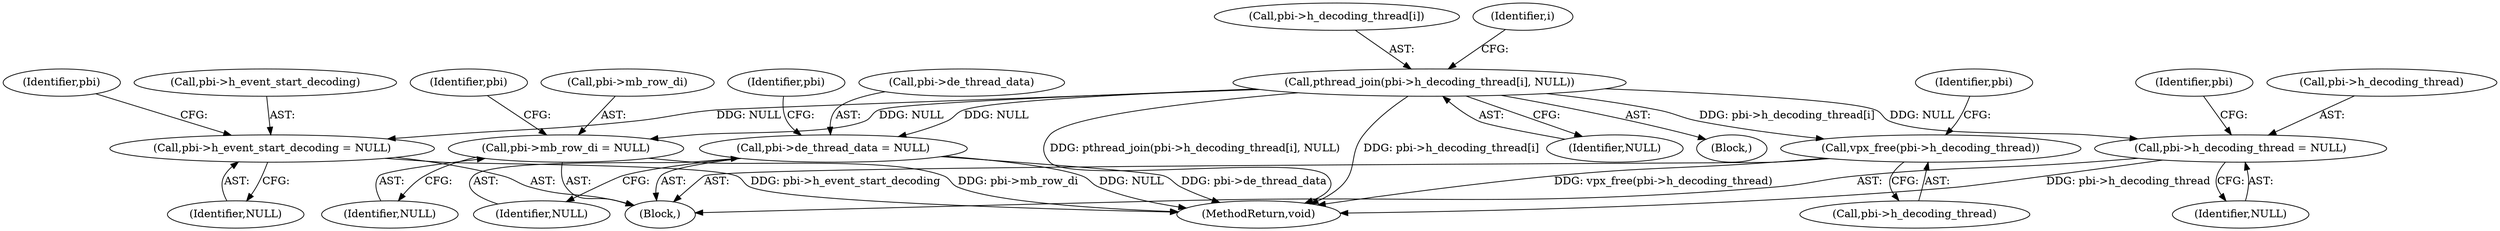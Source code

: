 digraph "0_Android_6886e8e0a9db2dbad723dc37a548233e004b33bc_2@API" {
"1000135" [label="(Call,pthread_join(pbi->h_decoding_thread[i], NULL))"];
"1000166" [label="(Call,vpx_free(pbi->h_decoding_thread))"];
"1000170" [label="(Call,pbi->h_decoding_thread = NULL)"];
"1000179" [label="(Call,pbi->h_event_start_decoding = NULL)"];
"1000188" [label="(Call,pbi->mb_row_di = NULL)"];
"1000197" [label="(Call,pbi->de_thread_data = NULL)"];
"1000135" [label="(Call,pthread_join(pbi->h_decoding_thread[i], NULL))"];
"1000201" [label="(Identifier,NULL)"];
"1000189" [label="(Call,pbi->mb_row_di)"];
"1000195" [label="(Identifier,pbi)"];
"1000109" [label="(Block,)"];
"1000203" [label="(Identifier,pbi)"];
"1000179" [label="(Call,pbi->h_event_start_decoding = NULL)"];
"1000174" [label="(Identifier,NULL)"];
"1000170" [label="(Call,pbi->h_decoding_thread = NULL)"];
"1000166" [label="(Call,vpx_free(pbi->h_decoding_thread))"];
"1000171" [label="(Call,pbi->h_decoding_thread)"];
"1000192" [label="(Identifier,NULL)"];
"1000209" [label="(MethodReturn,void)"];
"1000180" [label="(Call,pbi->h_event_start_decoding)"];
"1000186" [label="(Identifier,pbi)"];
"1000177" [label="(Identifier,pbi)"];
"1000127" [label="(Block,)"];
"1000141" [label="(Identifier,NULL)"];
"1000198" [label="(Call,pbi->de_thread_data)"];
"1000136" [label="(Call,pbi->h_decoding_thread[i])"];
"1000126" [label="(Identifier,i)"];
"1000167" [label="(Call,pbi->h_decoding_thread)"];
"1000183" [label="(Identifier,NULL)"];
"1000188" [label="(Call,pbi->mb_row_di = NULL)"];
"1000197" [label="(Call,pbi->de_thread_data = NULL)"];
"1000172" [label="(Identifier,pbi)"];
"1000135" -> "1000127"  [label="AST: "];
"1000135" -> "1000141"  [label="CFG: "];
"1000136" -> "1000135"  [label="AST: "];
"1000141" -> "1000135"  [label="AST: "];
"1000126" -> "1000135"  [label="CFG: "];
"1000135" -> "1000209"  [label="DDG: pthread_join(pbi->h_decoding_thread[i], NULL)"];
"1000135" -> "1000209"  [label="DDG: pbi->h_decoding_thread[i]"];
"1000135" -> "1000166"  [label="DDG: pbi->h_decoding_thread[i]"];
"1000135" -> "1000170"  [label="DDG: NULL"];
"1000135" -> "1000179"  [label="DDG: NULL"];
"1000135" -> "1000188"  [label="DDG: NULL"];
"1000135" -> "1000197"  [label="DDG: NULL"];
"1000166" -> "1000109"  [label="AST: "];
"1000166" -> "1000167"  [label="CFG: "];
"1000167" -> "1000166"  [label="AST: "];
"1000172" -> "1000166"  [label="CFG: "];
"1000166" -> "1000209"  [label="DDG: vpx_free(pbi->h_decoding_thread)"];
"1000170" -> "1000109"  [label="AST: "];
"1000170" -> "1000174"  [label="CFG: "];
"1000171" -> "1000170"  [label="AST: "];
"1000174" -> "1000170"  [label="AST: "];
"1000177" -> "1000170"  [label="CFG: "];
"1000170" -> "1000209"  [label="DDG: pbi->h_decoding_thread"];
"1000179" -> "1000109"  [label="AST: "];
"1000179" -> "1000183"  [label="CFG: "];
"1000180" -> "1000179"  [label="AST: "];
"1000183" -> "1000179"  [label="AST: "];
"1000186" -> "1000179"  [label="CFG: "];
"1000179" -> "1000209"  [label="DDG: pbi->h_event_start_decoding"];
"1000188" -> "1000109"  [label="AST: "];
"1000188" -> "1000192"  [label="CFG: "];
"1000189" -> "1000188"  [label="AST: "];
"1000192" -> "1000188"  [label="AST: "];
"1000195" -> "1000188"  [label="CFG: "];
"1000188" -> "1000209"  [label="DDG: pbi->mb_row_di"];
"1000197" -> "1000109"  [label="AST: "];
"1000197" -> "1000201"  [label="CFG: "];
"1000198" -> "1000197"  [label="AST: "];
"1000201" -> "1000197"  [label="AST: "];
"1000203" -> "1000197"  [label="CFG: "];
"1000197" -> "1000209"  [label="DDG: NULL"];
"1000197" -> "1000209"  [label="DDG: pbi->de_thread_data"];
}
